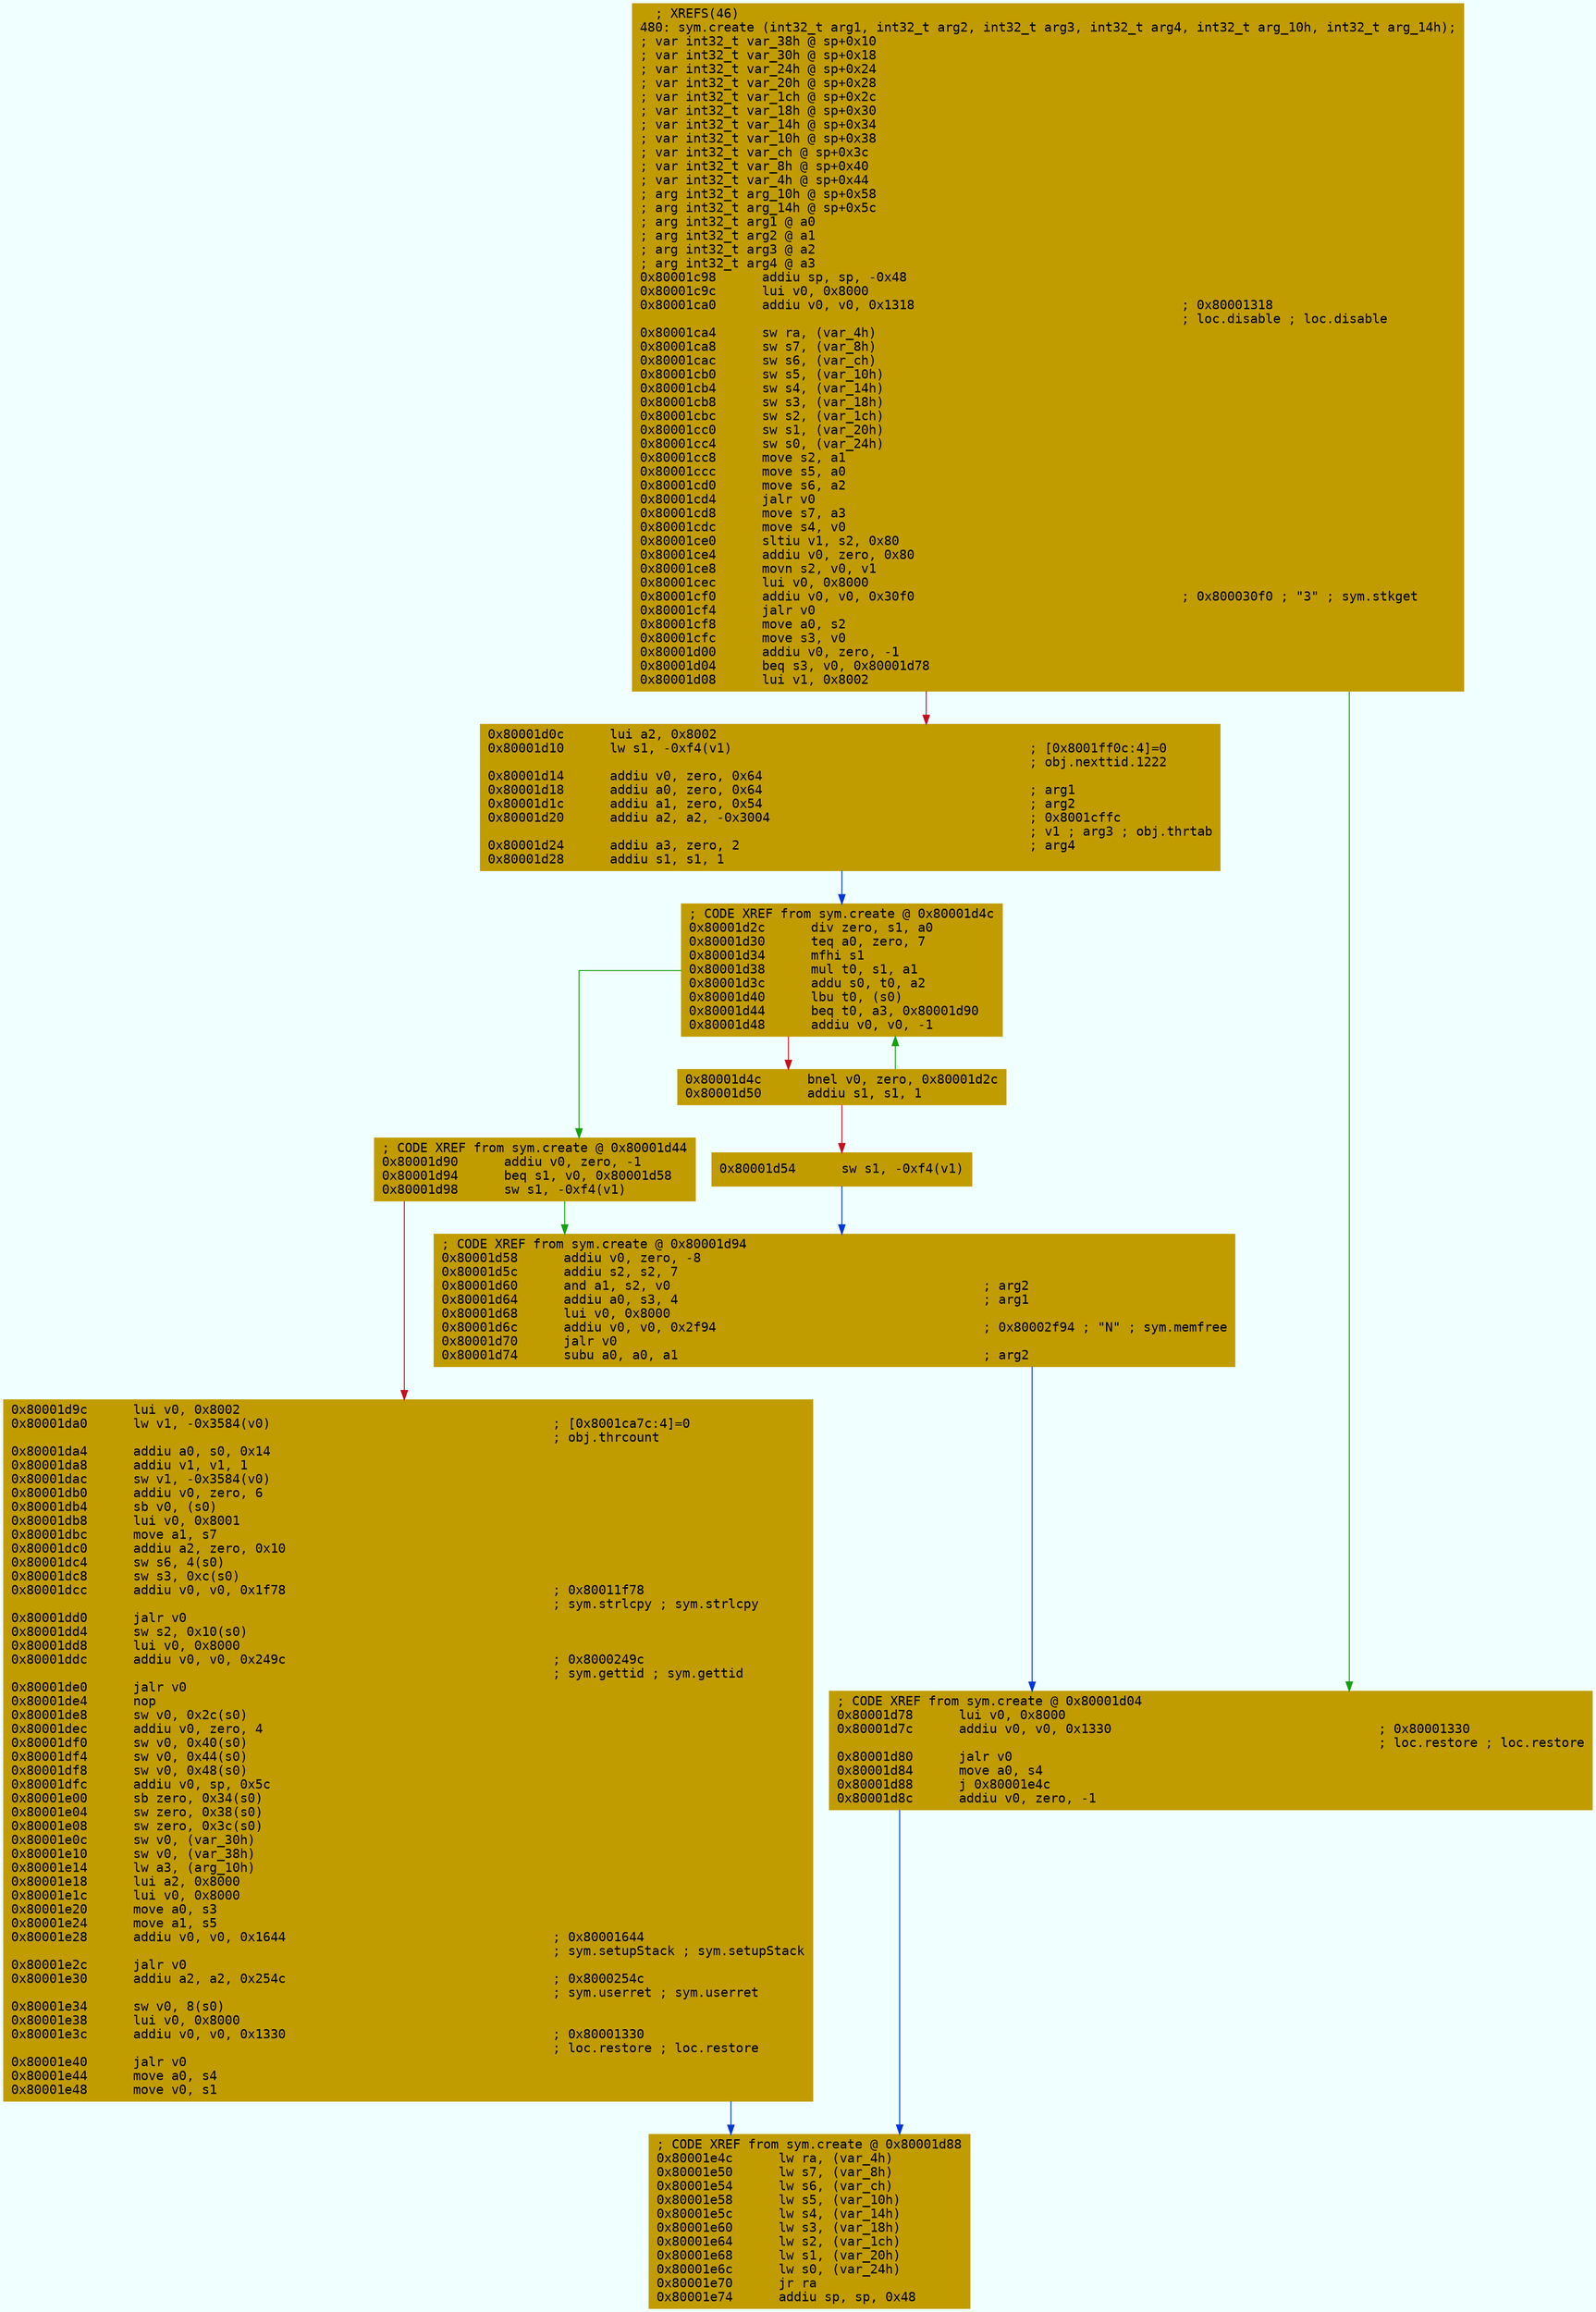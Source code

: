 digraph code {
	graph [bgcolor=azure fontsize=8 fontname="Courier" splines="ortho"];
	node [fillcolor=gray style=filled shape=box];
	edge [arrowhead="normal"];
	"0x80001c98" [URL="sym.create/0x80001c98", fillcolor="#c19c00",color="#c19c00", fontname="Courier",label="  ; XREFS(46)\l480: sym.create (int32_t arg1, int32_t arg2, int32_t arg3, int32_t arg4, int32_t arg_10h, int32_t arg_14h);\l; var int32_t var_38h @ sp+0x10\l; var int32_t var_30h @ sp+0x18\l; var int32_t var_24h @ sp+0x24\l; var int32_t var_20h @ sp+0x28\l; var int32_t var_1ch @ sp+0x2c\l; var int32_t var_18h @ sp+0x30\l; var int32_t var_14h @ sp+0x34\l; var int32_t var_10h @ sp+0x38\l; var int32_t var_ch @ sp+0x3c\l; var int32_t var_8h @ sp+0x40\l; var int32_t var_4h @ sp+0x44\l; arg int32_t arg_10h @ sp+0x58\l; arg int32_t arg_14h @ sp+0x5c\l; arg int32_t arg1 @ a0\l; arg int32_t arg2 @ a1\l; arg int32_t arg3 @ a2\l; arg int32_t arg4 @ a3\l0x80001c98      addiu sp, sp, -0x48\l0x80001c9c      lui v0, 0x8000\l0x80001ca0      addiu v0, v0, 0x1318                                   ; 0x80001318\l                                                                       ; loc.disable ; loc.disable\l0x80001ca4      sw ra, (var_4h)\l0x80001ca8      sw s7, (var_8h)\l0x80001cac      sw s6, (var_ch)\l0x80001cb0      sw s5, (var_10h)\l0x80001cb4      sw s4, (var_14h)\l0x80001cb8      sw s3, (var_18h)\l0x80001cbc      sw s2, (var_1ch)\l0x80001cc0      sw s1, (var_20h)\l0x80001cc4      sw s0, (var_24h)\l0x80001cc8      move s2, a1\l0x80001ccc      move s5, a0\l0x80001cd0      move s6, a2\l0x80001cd4      jalr v0\l0x80001cd8      move s7, a3\l0x80001cdc      move s4, v0\l0x80001ce0      sltiu v1, s2, 0x80\l0x80001ce4      addiu v0, zero, 0x80\l0x80001ce8      movn s2, v0, v1\l0x80001cec      lui v0, 0x8000\l0x80001cf0      addiu v0, v0, 0x30f0                                   ; 0x800030f0 ; \"3\" ; sym.stkget\l0x80001cf4      jalr v0\l0x80001cf8      move a0, s2\l0x80001cfc      move s3, v0\l0x80001d00      addiu v0, zero, -1\l0x80001d04      beq s3, v0, 0x80001d78\l0x80001d08      lui v1, 0x8002\l"]
	"0x80001d0c" [URL="sym.create/0x80001d0c", fillcolor="#c19c00",color="#c19c00", fontname="Courier",label="0x80001d0c      lui a2, 0x8002\l0x80001d10      lw s1, -0xf4(v1)                                       ; [0x8001ff0c:4]=0\l                                                                       ; obj.nexttid.1222\l0x80001d14      addiu v0, zero, 0x64\l0x80001d18      addiu a0, zero, 0x64                                   ; arg1\l0x80001d1c      addiu a1, zero, 0x54                                   ; arg2\l0x80001d20      addiu a2, a2, -0x3004                                  ; 0x8001cffc\l                                                                       ; v1 ; arg3 ; obj.thrtab\l0x80001d24      addiu a3, zero, 2                                      ; arg4\l0x80001d28      addiu s1, s1, 1\l"]
	"0x80001d2c" [URL="sym.create/0x80001d2c", fillcolor="#c19c00",color="#c19c00", fontname="Courier",label="; CODE XREF from sym.create @ 0x80001d4c\l0x80001d2c      div zero, s1, a0\l0x80001d30      teq a0, zero, 7\l0x80001d34      mfhi s1\l0x80001d38      mul t0, s1, a1\l0x80001d3c      addu s0, t0, a2\l0x80001d40      lbu t0, (s0)\l0x80001d44      beq t0, a3, 0x80001d90\l0x80001d48      addiu v0, v0, -1\l"]
	"0x80001d4c" [URL="sym.create/0x80001d4c", fillcolor="#c19c00",color="#c19c00", fontname="Courier",label="0x80001d4c      bnel v0, zero, 0x80001d2c\l0x80001d50      addiu s1, s1, 1\l"]
	"0x80001d54" [URL="sym.create/0x80001d54", fillcolor="#c19c00",color="#c19c00", fontname="Courier",label="0x80001d54      sw s1, -0xf4(v1)\l"]
	"0x80001d58" [URL="sym.create/0x80001d58", fillcolor="#c19c00",color="#c19c00", fontname="Courier",label="; CODE XREF from sym.create @ 0x80001d94\l0x80001d58      addiu v0, zero, -8\l0x80001d5c      addiu s2, s2, 7\l0x80001d60      and a1, s2, v0                                         ; arg2\l0x80001d64      addiu a0, s3, 4                                        ; arg1\l0x80001d68      lui v0, 0x8000\l0x80001d6c      addiu v0, v0, 0x2f94                                   ; 0x80002f94 ; \"N\" ; sym.memfree\l0x80001d70      jalr v0\l0x80001d74      subu a0, a0, a1                                        ; arg2\l"]
	"0x80001d78" [URL="sym.create/0x80001d78", fillcolor="#c19c00",color="#c19c00", fontname="Courier",label="; CODE XREF from sym.create @ 0x80001d04\l0x80001d78      lui v0, 0x8000\l0x80001d7c      addiu v0, v0, 0x1330                                   ; 0x80001330\l                                                                       ; loc.restore ; loc.restore\l0x80001d80      jalr v0\l0x80001d84      move a0, s4\l0x80001d88      j 0x80001e4c\l0x80001d8c      addiu v0, zero, -1\l"]
	"0x80001d90" [URL="sym.create/0x80001d90", fillcolor="#c19c00",color="#c19c00", fontname="Courier",label="; CODE XREF from sym.create @ 0x80001d44\l0x80001d90      addiu v0, zero, -1\l0x80001d94      beq s1, v0, 0x80001d58\l0x80001d98      sw s1, -0xf4(v1)\l"]
	"0x80001d9c" [URL="sym.create/0x80001d9c", fillcolor="#c19c00",color="#c19c00", fontname="Courier",label="0x80001d9c      lui v0, 0x8002\l0x80001da0      lw v1, -0x3584(v0)                                     ; [0x8001ca7c:4]=0\l                                                                       ; obj.thrcount\l0x80001da4      addiu a0, s0, 0x14\l0x80001da8      addiu v1, v1, 1\l0x80001dac      sw v1, -0x3584(v0)\l0x80001db0      addiu v0, zero, 6\l0x80001db4      sb v0, (s0)\l0x80001db8      lui v0, 0x8001\l0x80001dbc      move a1, s7\l0x80001dc0      addiu a2, zero, 0x10\l0x80001dc4      sw s6, 4(s0)\l0x80001dc8      sw s3, 0xc(s0)\l0x80001dcc      addiu v0, v0, 0x1f78                                   ; 0x80011f78\l                                                                       ; sym.strlcpy ; sym.strlcpy\l0x80001dd0      jalr v0\l0x80001dd4      sw s2, 0x10(s0)\l0x80001dd8      lui v0, 0x8000\l0x80001ddc      addiu v0, v0, 0x249c                                   ; 0x8000249c\l                                                                       ; sym.gettid ; sym.gettid\l0x80001de0      jalr v0\l0x80001de4      nop\l0x80001de8      sw v0, 0x2c(s0)\l0x80001dec      addiu v0, zero, 4\l0x80001df0      sw v0, 0x40(s0)\l0x80001df4      sw v0, 0x44(s0)\l0x80001df8      sw v0, 0x48(s0)\l0x80001dfc      addiu v0, sp, 0x5c\l0x80001e00      sb zero, 0x34(s0)\l0x80001e04      sw zero, 0x38(s0)\l0x80001e08      sw zero, 0x3c(s0)\l0x80001e0c      sw v0, (var_30h)\l0x80001e10      sw v0, (var_38h)\l0x80001e14      lw a3, (arg_10h)\l0x80001e18      lui a2, 0x8000\l0x80001e1c      lui v0, 0x8000\l0x80001e20      move a0, s3\l0x80001e24      move a1, s5\l0x80001e28      addiu v0, v0, 0x1644                                   ; 0x80001644\l                                                                       ; sym.setupStack ; sym.setupStack\l0x80001e2c      jalr v0\l0x80001e30      addiu a2, a2, 0x254c                                   ; 0x8000254c\l                                                                       ; sym.userret ; sym.userret\l0x80001e34      sw v0, 8(s0)\l0x80001e38      lui v0, 0x8000\l0x80001e3c      addiu v0, v0, 0x1330                                   ; 0x80001330\l                                                                       ; loc.restore ; loc.restore\l0x80001e40      jalr v0\l0x80001e44      move a0, s4\l0x80001e48      move v0, s1\l"]
	"0x80001e4c" [URL="sym.create/0x80001e4c", fillcolor="#c19c00",color="#c19c00", fontname="Courier",label="; CODE XREF from sym.create @ 0x80001d88\l0x80001e4c      lw ra, (var_4h)\l0x80001e50      lw s7, (var_8h)\l0x80001e54      lw s6, (var_ch)\l0x80001e58      lw s5, (var_10h)\l0x80001e5c      lw s4, (var_14h)\l0x80001e60      lw s3, (var_18h)\l0x80001e64      lw s2, (var_1ch)\l0x80001e68      lw s1, (var_20h)\l0x80001e6c      lw s0, (var_24h)\l0x80001e70      jr ra\l0x80001e74      addiu sp, sp, 0x48\l"]
        "0x80001c98" -> "0x80001d78" [color="#13a10e"];
        "0x80001c98" -> "0x80001d0c" [color="#c50f1f"];
        "0x80001d0c" -> "0x80001d2c" [color="#0037da"];
        "0x80001d2c" -> "0x80001d90" [color="#13a10e"];
        "0x80001d2c" -> "0x80001d4c" [color="#c50f1f"];
        "0x80001d4c" -> "0x80001d2c" [color="#13a10e"];
        "0x80001d4c" -> "0x80001d54" [color="#c50f1f"];
        "0x80001d54" -> "0x80001d58" [color="#0037da"];
        "0x80001d58" -> "0x80001d78" [color="#0037da"];
        "0x80001d78" -> "0x80001e4c" [color="#0037da"];
        "0x80001d90" -> "0x80001d58" [color="#13a10e"];
        "0x80001d90" -> "0x80001d9c" [color="#c50f1f"];
        "0x80001d9c" -> "0x80001e4c" [color="#0037da"];
}
